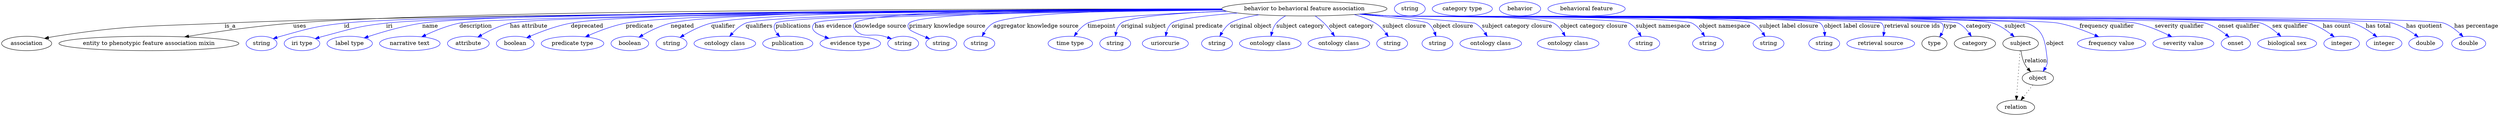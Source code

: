 digraph {
	graph [bb="0,0,6226.4,283"];
	node [label="\N"];
	"behavior to behavioral feature association"	[height=0.5,
		label="behavior to behavioral feature association",
		pos="3248.4,265",
		width=5.7231];
	association	[height=0.5,
		pos="62.394,178",
		width=1.7332];
	"behavior to behavioral feature association" -> association	[label=is_a,
		lp="570.39,221.5",
		pos="e,107.12,190.68 3043.4,263.06 2501.5,260.31 1039.7,251.01 556.39,229 368.46,220.44 320.27,225.03 134.39,196 128.7,195.11 122.8,194.01 \
116.93,192.8"];
	"entity to phenotypic feature association mixin"	[height=0.5,
		pos="367.39,178",
		width=6.2286];
	"behavior to behavioral feature association" -> "entity to phenotypic feature association mixin"	[label=uses,
		lp="743.89,221.5",
		pos="e,456.57,194.53 3042.3,264.44 2523.9,265.01 1175,263.06 727.39,229 638.76,222.26 538.66,207.79 466.55,196.15"];
	id	[color=blue,
		height=0.5,
		label=string,
		pos="648.39,178",
		width=1.0652];
	"behavior to behavioral feature association" -> id	[color=blue,
		label=id,
		lp="861.39,221.5",
		pos="e,677.38,189.97 3043.3,263.25 2503.2,260.95 1068.3,252.68 854.39,229 783.09,221.11 765.47,215.35 696.39,196 693.29,195.13 690.09,\
194.16 686.89,193.14",
		style=solid];
	iri	[color=blue,
		height=0.5,
		label="iri type",
		pos="749.39,178",
		width=1.2277];
	"behavior to behavioral feature association" -> iri	[color=blue,
		label=iri,
		lp="966.39,221.5",
		pos="e,782.32,190.13 3043.3,263.13 2519.9,260.59 1161.8,251.85 958.39,229 887.97,221.09 870.89,214.18 802.39,196 799.02,195.11 795.55,\
194.12 792.07,193.1",
		style=solid];
	name	[color=blue,
		height=0.5,
		label="label type",
		pos="868.39,178",
		width=1.5707];
	"behavior to behavioral feature association" -> name	[color=blue,
		label=name,
		lp="1068.4,221.5",
		pos="e,904.36,191.92 3042.5,263.71 2533.2,262.58 1241.9,256.95 1048.4,229 1001.7,222.26 950.05,207.06 914.07,195.18",
		style=solid];
	description	[color=blue,
		height=0.5,
		label="narrative text",
		pos="1018.4,178",
		width=2.0943];
	"behavior to behavioral feature association" -> description	[color=blue,
		label=description,
		lp="1180.9,221.5",
		pos="e,1048,194.79 3044,262.65 2532.7,259 1232.4,247.92 1140.4,229 1111.4,223.04 1080.6,210.36 1057.2,199.26",
		style=solid];
	"has attribute"	[color=blue,
		height=0.5,
		label=attribute,
		pos="1163.4,178",
		width=1.4443];
	"behavior to behavioral feature association" -> "has attribute"	[color=blue,
		label="has attribute",
		lp="1313.4,221.5",
		pos="e,1187.2,194.29 3043.7,262.76 2554.5,259.48 1351.6,249.37 1266.4,229 1241.5,223.05 1215.6,210.46 1196,199.4",
		style=solid];
	deprecated	[color=blue,
		height=0.5,
		label=boolean,
		pos="1280.4,178",
		width=1.2999];
	"behavior to behavioral feature association" -> deprecated	[color=blue,
		label=deprecated,
		lp="1458.9,221.5",
		pos="e,1308.7,192.38 3042.7,263.86 2597.9,263.01 1574.2,257.89 1418.4,229 1383.4,222.5 1345.4,208.19 1318.2,196.53",
		style=solid];
	predicate	[color=blue,
		height=0.5,
		label="predicate type",
		pos="1423.4,178",
		width=2.1665];
	"behavior to behavioral feature association" -> predicate	[color=blue,
		label=predicate,
		lp="1589.4,221.5",
		pos="e,1455,194.5 3042.7,263.67 2623.5,262.42 1697.5,256.54 1555.4,229 1523.8,222.88 1489.9,209.9 1464.4,198.69",
		style=solid];
	negated	[color=blue,
		height=0.5,
		label=boolean,
		pos="1566.4,178",
		width=1.2999];
	"behavior to behavioral feature association" -> negated	[color=blue,
		label=negated,
		lp="1696.4,221.5",
		pos="e,1588.9,193.78 3042.1,264.42 2643.9,264.51 1797.2,260.88 1667.4,229 1642.6,222.91 1616.9,210.06 1597.6,198.91",
		style=solid];
	qualifier	[color=blue,
		height=0.5,
		label=string,
		pos="1669.4,178",
		width=1.0652];
	"behavior to behavioral feature association" -> qualifier	[color=blue,
		label=qualifier,
		lp="1798.4,221.5",
		pos="e,1690.7,193.29 3042.5,264.16 2664.8,263.71 1888.4,259.08 1768.4,229 1743.8,222.84 1718.4,209.82 1699.4,198.61",
		style=solid];
	qualifiers	[color=blue,
		height=0.5,
		label="ontology class",
		pos="1802.4,178",
		width=2.1304];
	"behavior to behavioral feature association" -> qualifiers	[color=blue,
		label=qualifiers,
		lp="1887.9,221.5",
		pos="e,1814.4,195.84 3043.9,262.75 2669.8,259.93 1908.2,251.45 1854.4,229 1841.4,223.59 1829.9,213.34 1820.9,203.52",
		style=solid];
	publications	[color=blue,
		height=0.5,
		label=publication,
		pos="1959.4,178",
		width=1.7332];
	"behavior to behavioral feature association" -> publications	[color=blue,
		label=publications,
		lp="1973.4,221.5",
		pos="e,1939.5,195.16 3044.8,262.21 2679.5,258.52 1948.6,248.67 1929.4,229 1922,221.37 1925.7,211.57 1932.7,202.67",
		style=solid];
	"has evidence"	[color=blue,
		height=0.5,
		label="evidence type",
		pos="2115.4,178",
		width=2.0943];
	"behavior to behavioral feature association" -> "has evidence"	[color=blue,
		label="has evidence",
		lp="2072.9,221.5",
		pos="e,2062.1,190.83 3045.4,261.77 2702.5,257.5 2043.9,246.99 2026.4,229 2012,214.14 2029.3,202.43 2052.3,194.08",
		style=solid];
	"knowledge source"	[color=blue,
		height=0.5,
		label=string,
		pos="2247.4,178",
		width=1.0652];
	"behavior to behavioral feature association" -> "knowledge source"	[color=blue,
		label="knowledge source",
		lp="2190.9,221.5",
		pos="e,2218.4,189.8 3042.4,264.89 2727,265.21 2157.7,261.28 2126.4,229 2121.8,224.21 2122.3,219.25 2126.4,214 2147,187.69 2167.4,205.59 \
2199.4,196 2202.5,195.07 2205.7,194.07 2208.9,193.02",
		style=solid];
	"primary knowledge source"	[color=blue,
		height=0.5,
		label=string,
		pos="2342.4,178",
		width=1.0652];
	"behavior to behavioral feature association" -> "primary knowledge source"	[color=blue,
		label="primary knowledge source",
		lp="2357.4,221.5",
		pos="e,2313.3,189.93 3042.6,263.89 2761.5,262.71 2289,256.61 2262.4,229 2257.8,224.2 2258.7,219.58 2262.4,214 2265,209.97 2284.8,201.3 \
2304,193.6",
		style=solid];
	"aggregator knowledge source"	[color=blue,
		height=0.5,
		label=string,
		pos="2437.4,178",
		width=1.0652];
	"behavior to behavioral feature association" -> "aggregator knowledge source"	[color=blue,
		label="aggregator knowledge source",
		lp="2578.9,221.5",
		pos="e,2444.4,196.09 3042.4,264.03 2829.4,262.59 2521.1,255.8 2472.4,229 2462.6,223.64 2455,214.27 2449.4,205.07",
		style=solid];
	timepoint	[color=blue,
		height=0.5,
		label="time type",
		pos="2664.4,178",
		width=1.5346];
	"behavior to behavioral feature association" -> timepoint	[color=blue,
		label=timepoint,
		lp="2742.4,221.5",
		pos="e,2674,196.09 3054.9,258.78 2912.4,253.7 2738.4,244.45 2707.4,229 2696.4,223.52 2687.1,213.87 2680,204.49",
		style=solid];
	"original subject"	[color=blue,
		height=0.5,
		label=string,
		pos="2776.4,178",
		width=1.0652];
	"behavior to behavioral feature association" -> "original subject"	[color=blue,
		label="original subject",
		lp="2847.4,221.5",
		pos="e,2776.8,196.08 3053,259.23 2938.5,254.67 2812.3,245.86 2791.4,229 2784.4,223.36 2780.6,214.59 2778.5,205.95",
		style=solid];
	"original predicate"	[color=blue,
		height=0.5,
		label=uriorcurie,
		pos="2901.4,178",
		width=1.5887];
	"behavior to behavioral feature association" -> "original predicate"	[color=blue,
		label="original predicate",
		lp="2980.9,221.5",
		pos="e,2902.2,196.02 3082,254.38 3006.6,248.56 2931,240.1 2917.4,229 2910.4,223.29 2906.4,214.5 2904.2,205.87",
		style=solid];
	"original object"	[color=blue,
		height=0.5,
		label=string,
		pos="3030.4,178",
		width=1.0652];
	"behavior to behavioral feature association" -> "original object"	[color=blue,
		label="original object",
		lp="3114.9,221.5",
		pos="e,3037.3,196.01 3135.3,249.92 3104.5,244.49 3076.2,237.51 3063.4,229 3054.5,223.1 3047.5,213.92 3042.2,205.02",
		style=solid];
	"subject category"	[color=blue,
		height=0.5,
		label="ontology class",
		pos="3163.4,178",
		width=2.1304];
	"behavior to behavioral feature association" -> "subject category"	[color=blue,
		label="subject category",
		lp="3237.9,221.5",
		pos="e,3165.1,196.38 3201.7,247.35 3193,242.53 3184.7,236.49 3178.4,229 3173,222.56 3169.5,214.22 3167.3,206.2",
		style=solid];
	"object category"	[color=blue,
		height=0.5,
		label="ontology class",
		pos="3334.4,178",
		width=2.1304];
	"behavior to behavioral feature association" -> "object category"	[color=blue,
		label="object category",
		lp="3365.9,221.5",
		pos="e,3323.6,196.26 3275.3,247.08 3282.8,241.74 3290.8,235.52 3297.4,229 3304.8,221.69 3311.9,212.79 3317.9,204.54",
		style=solid];
	"subject closure"	[color=blue,
		height=0.5,
		label=string,
		pos="3467.4,178",
		width=1.0652];
	"behavior to behavioral feature association" -> "subject closure"	[color=blue,
		label="subject closure",
		lp="3497.9,221.5",
		pos="e,3457.8,195.52 3372.8,250.55 3391.2,245.45 3409.3,238.48 3425.4,229 3435.9,222.82 3444.9,213.05 3451.9,203.78",
		style=solid];
	"object closure"	[color=blue,
		height=0.5,
		label=string,
		pos="3580.4,178",
		width=1.0652];
	"behavior to behavioral feature association" -> "object closure"	[color=blue,
		label="object closure",
		lp="3619.4,221.5",
		pos="e,3576.7,196.17 3384.8,251.46 3463.7,243.71 3549,234.26 3556.4,229 3564.3,223.4 3569.6,214.52 3573.3,205.79",
		style=solid];
	"subject category closure"	[color=blue,
		height=0.5,
		label="ontology class",
		pos="3713.4,178",
		width=2.1304];
	"behavior to behavioral feature association" -> "subject category closure"	[color=blue,
		label="subject category closure",
		lp="3778.9,221.5",
		pos="e,3704.7,195.99 3394.5,252.3 3516.8,242.45 3671.8,229.84 3673.4,229 3683.8,223.46 3692.5,213.92 3699,204.65",
		style=solid];
	"object category closure"	[color=blue,
		height=0.5,
		label="ontology class",
		pos="3906.4,178",
		width=2.1304];
	"behavior to behavioral feature association" -> "object category closure"	[color=blue,
		label="object category closure",
		lp="3970.9,221.5",
		pos="e,3899,196.11 3391.2,252.01 3415.3,250.19 3440,248.44 3463.4,247 3508.6,244.22 3830.6,250.52 3870.4,229 3880.4,223.6 3888.3,214.09 \
3894.1,204.8",
		style=solid];
	"subject namespace"	[color=blue,
		height=0.5,
		label=string,
		pos="4096.4,178",
		width=1.0652];
	"behavior to behavioral feature association" -> "subject namespace"	[color=blue,
		label="subject namespace",
		lp="4143.4,221.5",
		pos="e,4088.7,195.7 3389.4,251.86 3414.1,250.02 3439.5,248.31 3463.4,247 3496.4,245.2 4029,244.14 4058.4,229 4068.8,223.63 4077.2,213.94 \
4083.4,204.51",
		style=solid];
	"object namespace"	[color=blue,
		height=0.5,
		label=string,
		pos="4255.4,178",
		width=1.0652];
	"behavior to behavioral feature association" -> "object namespace"	[color=blue,
		label="object namespace",
		lp="4297.4,221.5",
		pos="e,4247.1,195.75 3388.5,251.8 3413.5,249.95 3439.2,248.25 3463.4,247 3505.1,244.85 4177.9,247.55 4215.4,229 4226.2,223.63 4235.1,\
213.81 4241.7,204.28",
		style=solid];
	"subject label closure"	[color=blue,
		height=0.5,
		label=string,
		pos="4406.4,178",
		width=1.0652];
	"behavior to behavioral feature association" -> "subject label closure"	[color=blue,
		label="subject label closure",
		lp="4457.4,221.5",
		pos="e,4397.8,195.77 3388.3,251.74 3413.3,249.89 3439.1,248.2 3463.4,247 3513.5,244.52 4320.3,250.89 4365.4,229 4376.4,223.67 4385.4,\
213.85 4392.2,204.31",
		style=solid];
	"object label closure"	[color=blue,
		height=0.5,
		label=string,
		pos="4545.4,178",
		width=1.0652];
	"behavior to behavioral feature association" -> "object label closure"	[color=blue,
		label="object label closure",
		lp="4614.9,221.5",
		pos="e,4547,196.09 3387.7,251.72 3412.9,249.86 3438.9,248.17 3463.4,247 3493.1,245.58 4512.5,248.07 4535.4,229 4542.1,223.44 4545.1,214.79 \
4546.3,206.25",
		style=solid];
	"retrieval source ids"	[color=blue,
		height=0.5,
		label="retrieval source",
		pos="4686.4,178",
		width=2.347];
	"behavior to behavioral feature association" -> "retrieval source ids"	[color=blue,
		label="retrieval source ids",
		lp="4764.9,221.5",
		pos="e,4692.8,196.11 3387.4,251.7 3412.7,249.83 3438.8,248.15 3463.4,247 3480.4,246.2 4676.5,241.12 4688.4,229 4694.3,223.02 4695.4,214.42 \
4694.6,206.04",
		style=solid];
	type	[height=0.5,
		pos="4820.4,178",
		width=0.86659];
	"behavior to behavioral feature association" -> type	[color=blue,
		label=type,
		lp="4859.4,221.5",
		pos="e,4833.4,194.37 3387.1,251.68 3412.5,249.82 3438.7,248.14 3463.4,247 3482.5,246.12 4825,242.59 4838.4,229 4845.3,222.01 4843.3,212.18 \
4838.7,203.08",
		style=solid];
	category	[height=0.5,
		pos="4921.4,178",
		width=1.4263];
	"behavior to behavioral feature association" -> category	[color=blue,
		label=category,
		lp="4930.9,221.5",
		pos="e,4912.5,195.81 3387.1,251.68 3412.5,249.81 3438.7,248.13 3463.4,247 3502.7,245.2 4843.8,245.84 4879.4,229 4890.5,223.72 4899.8,\
213.91 4906.7,204.37",
		style=solid];
	subject	[height=0.5,
		pos="5035.4,178",
		width=1.2277];
	"behavior to behavioral feature association" -> subject	[color=blue,
		label=subject,
		lp="5021.4,221.5",
		pos="e,5019.5,195 3387.1,251.66 3412.5,249.8 3438.7,248.12 3463.4,247 3546.8,243.21 4887.1,255.23 4966.4,229 4983.2,223.43 4999.4,212.13 \
5011.9,201.68",
		style=solid];
	object	[height=0.5,
		pos="5078.4,91",
		width=1.0832];
	"behavior to behavioral feature association" -> object	[color=blue,
		label=object,
		lp="5121.4,178",
		pos="e,5091.8,108.09 3387.1,251.65 3412.5,249.78 3438.7,248.11 3463.4,247 3507.5,245.01 5010.3,244.95 5051.4,229 5093,212.88 5096.1,186.29 \
5101.4,142 5102.2,135.38 5103.3,133.39 5101.4,127 5100.4,123.55 5098.9,120.13 5097.1,116.85",
		style=solid];
	"frequency qualifier"	[color=blue,
		height=0.5,
		label="frequency value",
		pos="5262.4,178",
		width=2.3651];
	"behavior to behavioral feature association" -> "frequency qualifier"	[color=blue,
		label="frequency qualifier",
		lp="5250.4,221.5",
		pos="e,5230.2,194.72 3386.8,251.66 3412.3,249.79 3438.6,248.11 3463.4,247 3555.9,242.85 5038.4,246.04 5129.4,229 5161.1,223.06 5195.1,\
210.14 5220.8,198.92",
		style=solid];
	"severity qualifier"	[color=blue,
		height=0.5,
		label="severity value",
		pos="5441.4,178",
		width=2.1123];
	"behavior to behavioral feature association" -> "severity qualifier"	[color=blue,
		label="severity qualifier",
		lp="5431.4,221.5",
		pos="e,5412.6,194.85 3386.8,251.64 3412.3,249.77 3438.6,248.1 3463.4,247 3566.6,242.43 5221.2,249.9 5322.4,229 5350.7,223.14 5380.8,210.46 \
5403.6,199.34",
		style=solid];
	"onset qualifier"	[color=blue,
		height=0.5,
		label=onset,
		pos="5571.4,178",
		width=1.011];
	"behavior to behavioral feature association" -> "onset qualifier"	[color=blue,
		label="onset qualifier",
		lp="5579.9,221.5",
		pos="e,5554.7,194.31 3386.5,251.64 3412.1,249.76 3438.5,248.09 3463.4,247 3519.8,244.52 5442.4,245.6 5496.4,229 5514.9,223.32 5532.9,\
211.5 5546.7,200.78",
		style=solid];
	"sex qualifier"	[color=blue,
		height=0.5,
		label="biological sex",
		pos="5699.4,178",
		width=2.0401];
	"behavior to behavioral feature association" -> "sex qualifier"	[color=blue,
		label="sex qualifier",
		lp="5707.4,221.5",
		pos="e,5684.1,195.74 3386.5,251.63 3412.1,249.75 3438.5,248.09 3463.4,247 3523.7,244.37 5578.4,248.88 5635.4,229 5650.9,223.6 5665.5,\
212.81 5676.8,202.62",
		style=solid];
	"has count"	[color=blue,
		height=0.5,
		label=integer,
		pos="5835.4,178",
		width=1.2277];
	"behavior to behavioral feature association" -> "has count"	[color=blue,
		label="has count",
		lp="5823.4,221.5",
		pos="e,5817.1,194.57 3386.5,251.62 3412.1,249.75 3438.5,248.08 3463.4,247 3527,244.24 5694.3,246.79 5755.4,229 5774.9,223.34 5794.2,211.47 \
5809,200.72",
		style=solid];
	"has total"	[color=blue,
		height=0.5,
		label=integer,
		pos="5941.4,178",
		width=1.2277];
	"behavior to behavioral feature association" -> "has total"	[color=blue,
		label="has total",
		lp="5926.9,221.5",
		pos="e,5923.4,194.57 3386.5,251.61 3412.1,249.74 3438.5,248.08 3463.4,247 3530,244.12 5798.5,247.79 5862.4,229 5881.7,223.34 5900.8,211.47 \
5915.3,200.72",
		style=solid];
	"has quotient"	[color=blue,
		height=0.5,
		label=double,
		pos="6045.4,178",
		width=1.1735];
	"behavior to behavioral feature association" -> "has quotient"	[color=blue,
		label="has quotient",
		lp="6041.4,221.5",
		pos="e,6026.7,194.34 3386.5,251.61 3412.1,249.73 3438.5,248.07 3463.4,247 3532.7,244.01 5895.6,247.83 5962.4,229 5982.6,223.32 6002.8,\
211.33 6018.2,200.51",
		style=solid];
	"has percentage"	[color=blue,
		height=0.5,
		label=double,
		pos="6152.4,178",
		width=1.1735];
	"behavior to behavioral feature association" -> "has percentage"	[color=blue,
		label="has percentage",
		lp="6171.4,221.5",
		pos="e,6138.4,195 3386.5,251.6 3412.1,249.73 3438.5,248.07 3463.4,247 3536.3,243.87 6021.7,253.53 6090.4,229 6105.7,223.54 6120,212.56 \
6131,202.28",
		style=solid];
	association_type	[color=blue,
		height=0.5,
		label=string,
		pos="3510.4,265",
		width=1.0652];
	association_category	[color=blue,
		height=0.5,
		label="category type",
		pos="3641.4,265",
		width=2.0762];
	subject -> object	[label=relation,
		lp="5073.4,134.5",
		pos="e,5060.5,107.23 5036.5,159.55 5037.7,149.57 5040.2,137.07 5045.4,127 5047.6,122.68 5050.5,118.52 5053.7,114.66"];
	relation	[height=0.5,
		pos="5023.4,18",
		width=1.2999];
	subject -> relation	[pos="e,5024.7,36.188 5034.1,159.79 5032,132.48 5028,78.994 5025.5,46.38",
		style=dotted];
	"behavior to behavioral feature association_subject"	[color=blue,
		height=0.5,
		label=behavior,
		pos="3785.4,265",
		width=1.4263];
	object -> relation	[pos="e,5036.2,35.54 5065.9,73.889 5059,64.939 5050.2,53.617 5042.4,43.584",
		style=dotted];
	"behavior to behavioral feature association_object"	[color=blue,
		height=0.5,
		label="behavioral feature",
		pos="3951.4,265",
		width=2.672];
}
